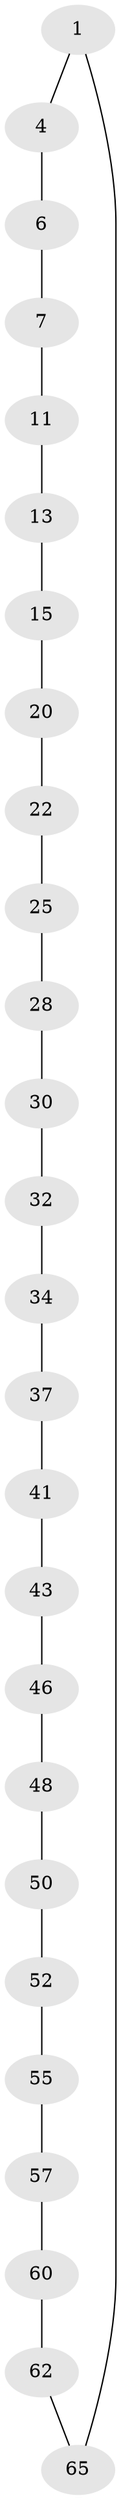 // original degree distribution, {2: 1.0}
// Generated by graph-tools (version 1.1) at 2025/20/03/04/25 18:20:27]
// undirected, 26 vertices, 26 edges
graph export_dot {
graph [start="1"]
  node [color=gray90,style=filled];
  1 [super="+66+2"];
  4 [super="+5"];
  6;
  7 [super="+8"];
  11 [super="+12"];
  13 [super="+14"];
  15 [super="+16"];
  20 [super="+21"];
  22 [super="+23"];
  25 [super="+26"];
  28 [super="+29"];
  30 [super="+31"];
  32 [super="+33"];
  34 [super="+35"];
  37 [super="+38"];
  41 [super="+42"];
  43 [super="+44"];
  46 [super="+47"];
  48 [super="+49"];
  50 [super="+51"];
  52 [super="+53"];
  55 [super="+56"];
  57 [super="+58"];
  60 [super="+61"];
  62 [super="+63"];
  65;
  1 -- 65;
  1 -- 4;
  4 -- 6;
  6 -- 7;
  7 -- 11;
  11 -- 13;
  13 -- 15;
  15 -- 20;
  20 -- 22;
  22 -- 25;
  25 -- 28;
  28 -- 30;
  30 -- 32;
  32 -- 34;
  34 -- 37;
  37 -- 41;
  41 -- 43;
  43 -- 46;
  46 -- 48;
  48 -- 50;
  50 -- 52;
  52 -- 55;
  55 -- 57;
  57 -- 60;
  60 -- 62;
  62 -- 65;
}
